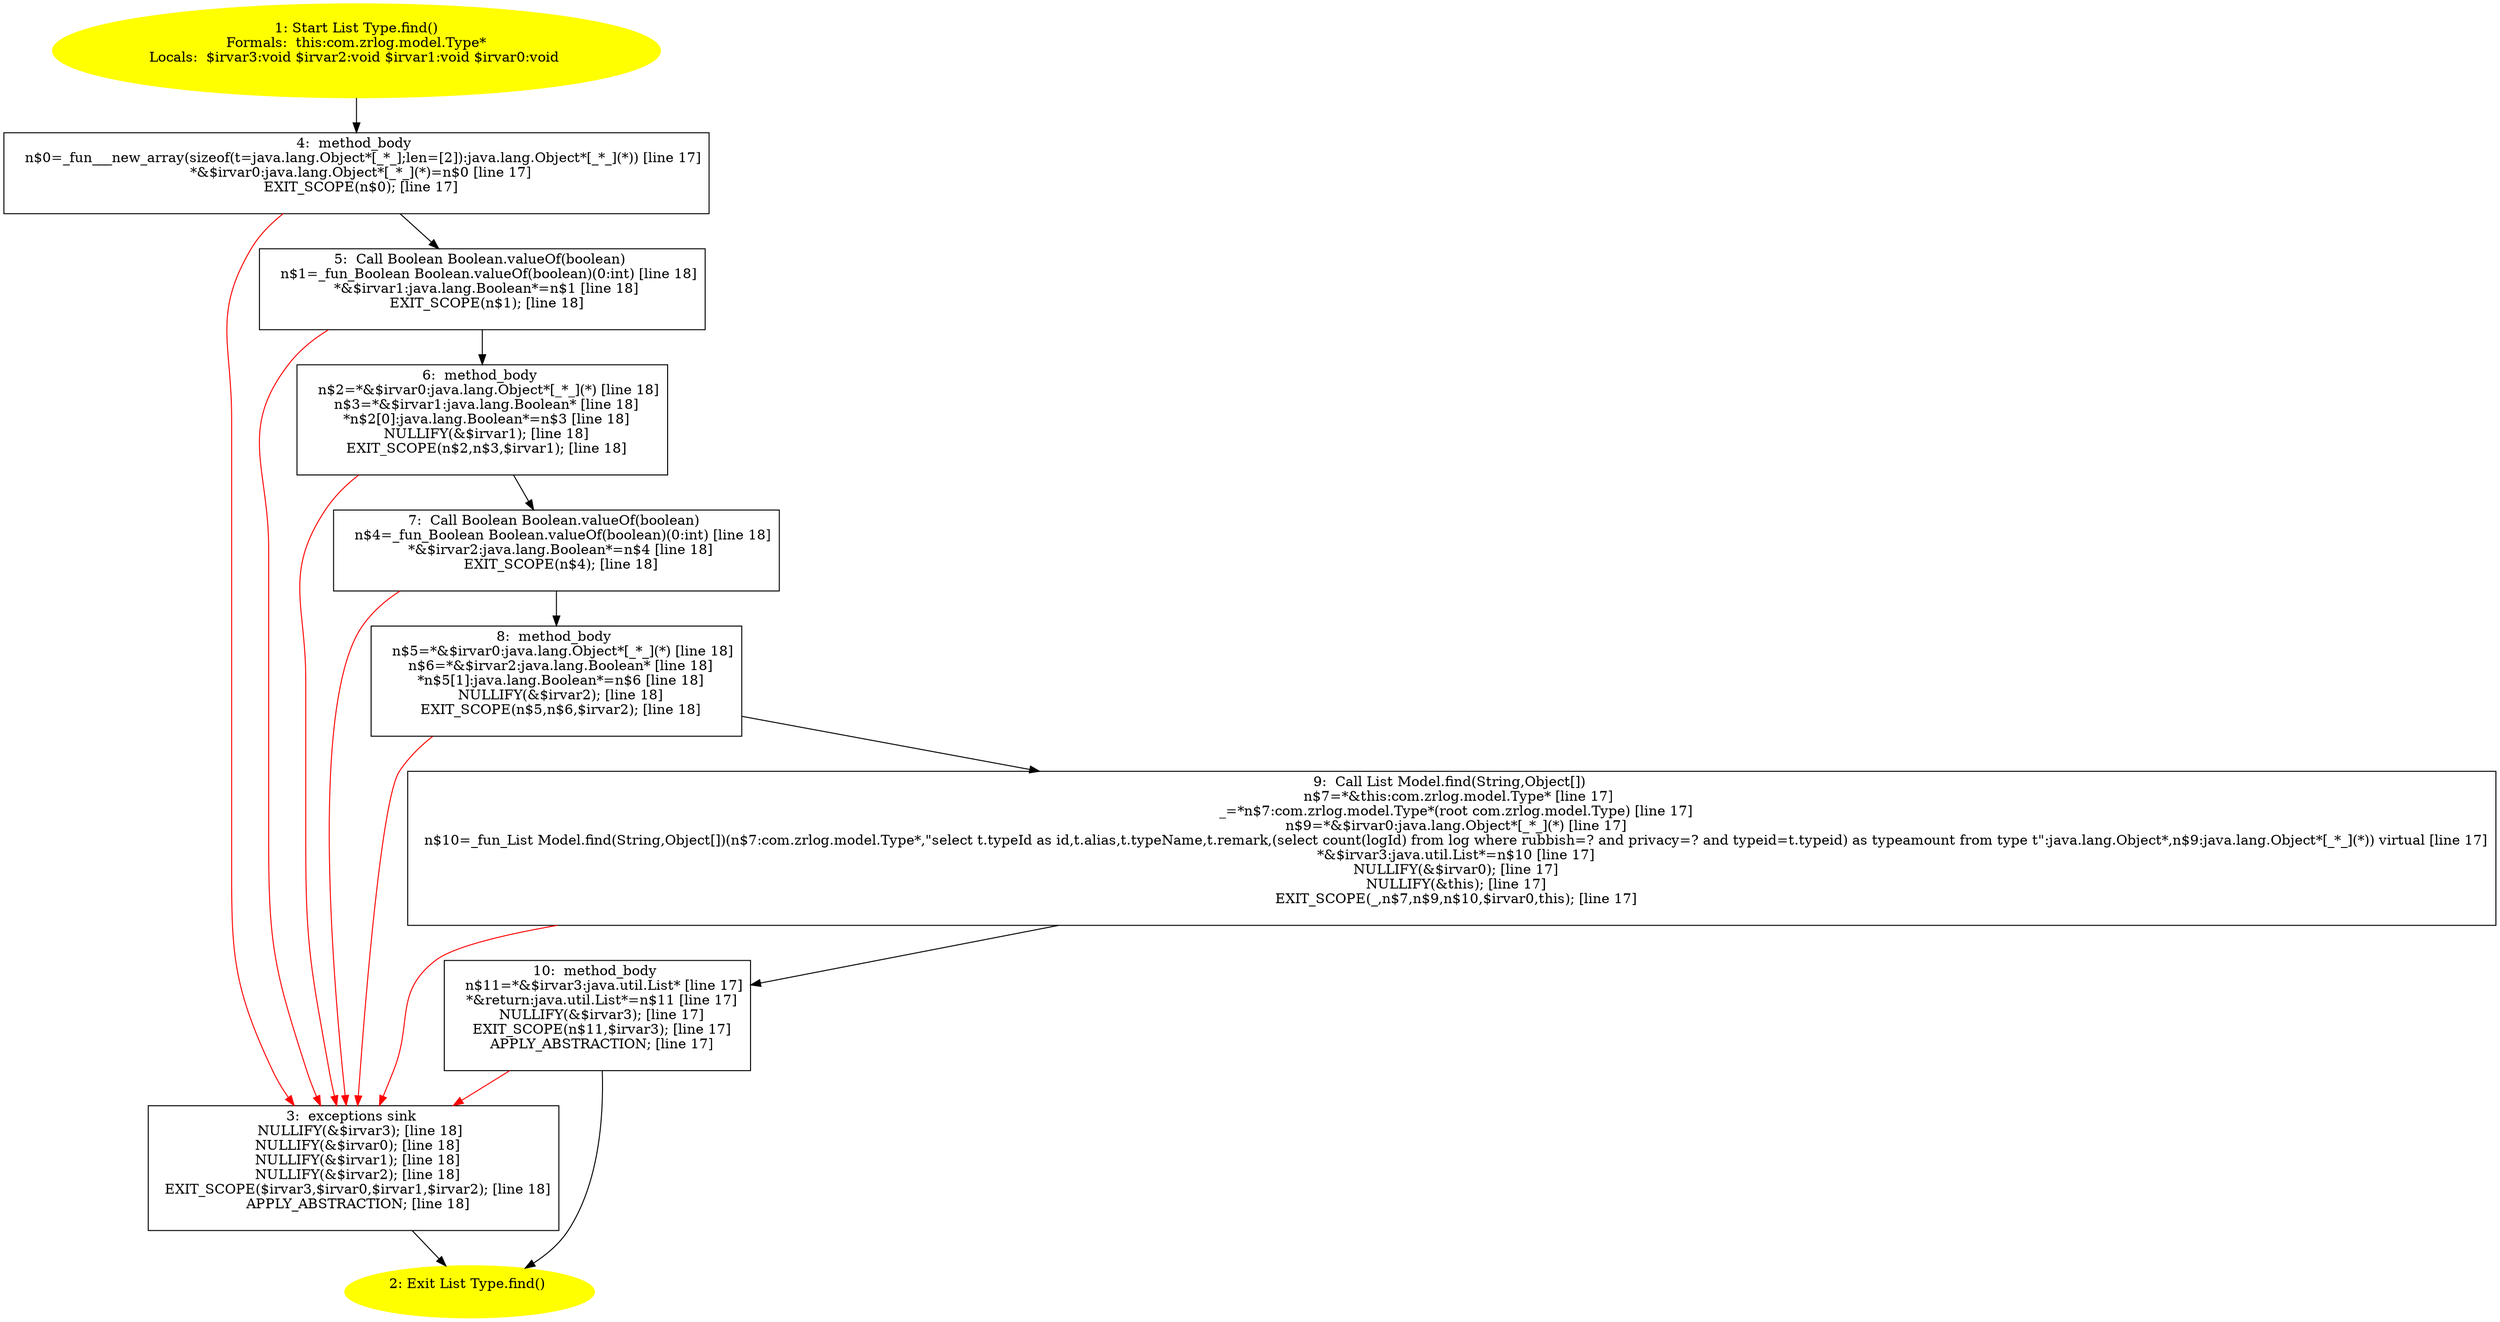 /* @generated */
digraph cfg {
"com.zrlog.model.Type.find():java.util.List.80d08de9a6c37b85adc5b026ef6a5a13_1" [label="1: Start List Type.find()\nFormals:  this:com.zrlog.model.Type*\nLocals:  $irvar3:void $irvar2:void $irvar1:void $irvar0:void \n  " color=yellow style=filled]
	

	 "com.zrlog.model.Type.find():java.util.List.80d08de9a6c37b85adc5b026ef6a5a13_1" -> "com.zrlog.model.Type.find():java.util.List.80d08de9a6c37b85adc5b026ef6a5a13_4" ;
"com.zrlog.model.Type.find():java.util.List.80d08de9a6c37b85adc5b026ef6a5a13_2" [label="2: Exit List Type.find() \n  " color=yellow style=filled]
	

"com.zrlog.model.Type.find():java.util.List.80d08de9a6c37b85adc5b026ef6a5a13_3" [label="3:  exceptions sink \n   NULLIFY(&$irvar3); [line 18]\n  NULLIFY(&$irvar0); [line 18]\n  NULLIFY(&$irvar1); [line 18]\n  NULLIFY(&$irvar2); [line 18]\n  EXIT_SCOPE($irvar3,$irvar0,$irvar1,$irvar2); [line 18]\n  APPLY_ABSTRACTION; [line 18]\n " shape="box"]
	

	 "com.zrlog.model.Type.find():java.util.List.80d08de9a6c37b85adc5b026ef6a5a13_3" -> "com.zrlog.model.Type.find():java.util.List.80d08de9a6c37b85adc5b026ef6a5a13_2" ;
"com.zrlog.model.Type.find():java.util.List.80d08de9a6c37b85adc5b026ef6a5a13_4" [label="4:  method_body \n   n$0=_fun___new_array(sizeof(t=java.lang.Object*[_*_];len=[2]):java.lang.Object*[_*_](*)) [line 17]\n  *&$irvar0:java.lang.Object*[_*_](*)=n$0 [line 17]\n  EXIT_SCOPE(n$0); [line 17]\n " shape="box"]
	

	 "com.zrlog.model.Type.find():java.util.List.80d08de9a6c37b85adc5b026ef6a5a13_4" -> "com.zrlog.model.Type.find():java.util.List.80d08de9a6c37b85adc5b026ef6a5a13_5" ;
	 "com.zrlog.model.Type.find():java.util.List.80d08de9a6c37b85adc5b026ef6a5a13_4" -> "com.zrlog.model.Type.find():java.util.List.80d08de9a6c37b85adc5b026ef6a5a13_3" [color="red" ];
"com.zrlog.model.Type.find():java.util.List.80d08de9a6c37b85adc5b026ef6a5a13_5" [label="5:  Call Boolean Boolean.valueOf(boolean) \n   n$1=_fun_Boolean Boolean.valueOf(boolean)(0:int) [line 18]\n  *&$irvar1:java.lang.Boolean*=n$1 [line 18]\n  EXIT_SCOPE(n$1); [line 18]\n " shape="box"]
	

	 "com.zrlog.model.Type.find():java.util.List.80d08de9a6c37b85adc5b026ef6a5a13_5" -> "com.zrlog.model.Type.find():java.util.List.80d08de9a6c37b85adc5b026ef6a5a13_6" ;
	 "com.zrlog.model.Type.find():java.util.List.80d08de9a6c37b85adc5b026ef6a5a13_5" -> "com.zrlog.model.Type.find():java.util.List.80d08de9a6c37b85adc5b026ef6a5a13_3" [color="red" ];
"com.zrlog.model.Type.find():java.util.List.80d08de9a6c37b85adc5b026ef6a5a13_6" [label="6:  method_body \n   n$2=*&$irvar0:java.lang.Object*[_*_](*) [line 18]\n  n$3=*&$irvar1:java.lang.Boolean* [line 18]\n  *n$2[0]:java.lang.Boolean*=n$3 [line 18]\n  NULLIFY(&$irvar1); [line 18]\n  EXIT_SCOPE(n$2,n$3,$irvar1); [line 18]\n " shape="box"]
	

	 "com.zrlog.model.Type.find():java.util.List.80d08de9a6c37b85adc5b026ef6a5a13_6" -> "com.zrlog.model.Type.find():java.util.List.80d08de9a6c37b85adc5b026ef6a5a13_7" ;
	 "com.zrlog.model.Type.find():java.util.List.80d08de9a6c37b85adc5b026ef6a5a13_6" -> "com.zrlog.model.Type.find():java.util.List.80d08de9a6c37b85adc5b026ef6a5a13_3" [color="red" ];
"com.zrlog.model.Type.find():java.util.List.80d08de9a6c37b85adc5b026ef6a5a13_7" [label="7:  Call Boolean Boolean.valueOf(boolean) \n   n$4=_fun_Boolean Boolean.valueOf(boolean)(0:int) [line 18]\n  *&$irvar2:java.lang.Boolean*=n$4 [line 18]\n  EXIT_SCOPE(n$4); [line 18]\n " shape="box"]
	

	 "com.zrlog.model.Type.find():java.util.List.80d08de9a6c37b85adc5b026ef6a5a13_7" -> "com.zrlog.model.Type.find():java.util.List.80d08de9a6c37b85adc5b026ef6a5a13_8" ;
	 "com.zrlog.model.Type.find():java.util.List.80d08de9a6c37b85adc5b026ef6a5a13_7" -> "com.zrlog.model.Type.find():java.util.List.80d08de9a6c37b85adc5b026ef6a5a13_3" [color="red" ];
"com.zrlog.model.Type.find():java.util.List.80d08de9a6c37b85adc5b026ef6a5a13_8" [label="8:  method_body \n   n$5=*&$irvar0:java.lang.Object*[_*_](*) [line 18]\n  n$6=*&$irvar2:java.lang.Boolean* [line 18]\n  *n$5[1]:java.lang.Boolean*=n$6 [line 18]\n  NULLIFY(&$irvar2); [line 18]\n  EXIT_SCOPE(n$5,n$6,$irvar2); [line 18]\n " shape="box"]
	

	 "com.zrlog.model.Type.find():java.util.List.80d08de9a6c37b85adc5b026ef6a5a13_8" -> "com.zrlog.model.Type.find():java.util.List.80d08de9a6c37b85adc5b026ef6a5a13_9" ;
	 "com.zrlog.model.Type.find():java.util.List.80d08de9a6c37b85adc5b026ef6a5a13_8" -> "com.zrlog.model.Type.find():java.util.List.80d08de9a6c37b85adc5b026ef6a5a13_3" [color="red" ];
"com.zrlog.model.Type.find():java.util.List.80d08de9a6c37b85adc5b026ef6a5a13_9" [label="9:  Call List Model.find(String,Object[]) \n   n$7=*&this:com.zrlog.model.Type* [line 17]\n  _=*n$7:com.zrlog.model.Type*(root com.zrlog.model.Type) [line 17]\n  n$9=*&$irvar0:java.lang.Object*[_*_](*) [line 17]\n  n$10=_fun_List Model.find(String,Object[])(n$7:com.zrlog.model.Type*,\"select t.typeId as id,t.alias,t.typeName,t.remark,(select count(logId) from log where rubbish=? and privacy=? and typeid=t.typeid) as typeamount from type t\":java.lang.Object*,n$9:java.lang.Object*[_*_](*)) virtual [line 17]\n  *&$irvar3:java.util.List*=n$10 [line 17]\n  NULLIFY(&$irvar0); [line 17]\n  NULLIFY(&this); [line 17]\n  EXIT_SCOPE(_,n$7,n$9,n$10,$irvar0,this); [line 17]\n " shape="box"]
	

	 "com.zrlog.model.Type.find():java.util.List.80d08de9a6c37b85adc5b026ef6a5a13_9" -> "com.zrlog.model.Type.find():java.util.List.80d08de9a6c37b85adc5b026ef6a5a13_10" ;
	 "com.zrlog.model.Type.find():java.util.List.80d08de9a6c37b85adc5b026ef6a5a13_9" -> "com.zrlog.model.Type.find():java.util.List.80d08de9a6c37b85adc5b026ef6a5a13_3" [color="red" ];
"com.zrlog.model.Type.find():java.util.List.80d08de9a6c37b85adc5b026ef6a5a13_10" [label="10:  method_body \n   n$11=*&$irvar3:java.util.List* [line 17]\n  *&return:java.util.List*=n$11 [line 17]\n  NULLIFY(&$irvar3); [line 17]\n  EXIT_SCOPE(n$11,$irvar3); [line 17]\n  APPLY_ABSTRACTION; [line 17]\n " shape="box"]
	

	 "com.zrlog.model.Type.find():java.util.List.80d08de9a6c37b85adc5b026ef6a5a13_10" -> "com.zrlog.model.Type.find():java.util.List.80d08de9a6c37b85adc5b026ef6a5a13_2" ;
	 "com.zrlog.model.Type.find():java.util.List.80d08de9a6c37b85adc5b026ef6a5a13_10" -> "com.zrlog.model.Type.find():java.util.List.80d08de9a6c37b85adc5b026ef6a5a13_3" [color="red" ];
}

